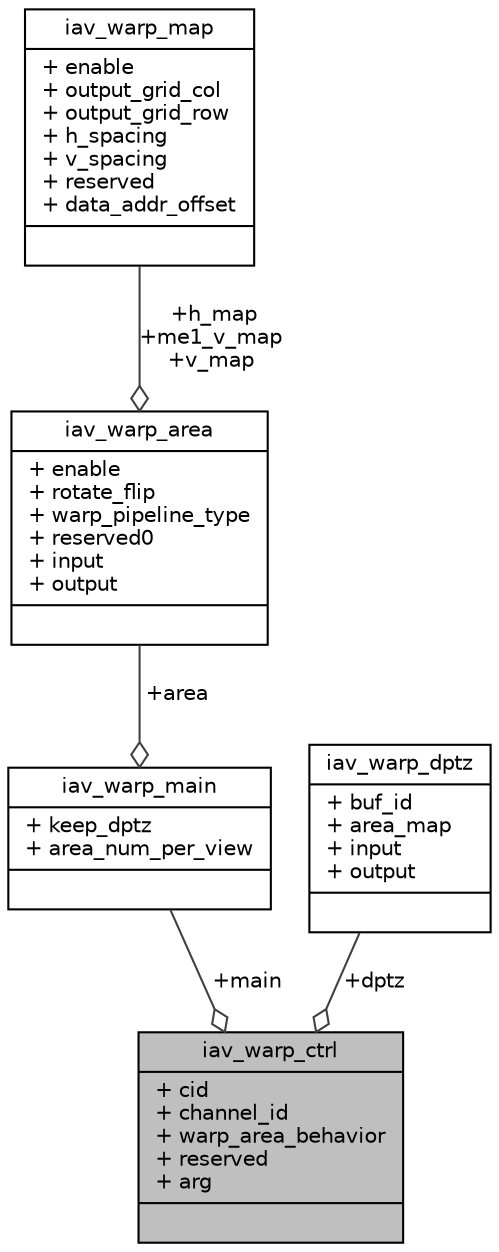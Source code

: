 digraph "iav_warp_ctrl"
{
 // INTERACTIVE_SVG=YES
 // LATEX_PDF_SIZE
  bgcolor="transparent";
  edge [fontname="Helvetica",fontsize="10",labelfontname="Helvetica",labelfontsize="10"];
  node [fontname="Helvetica",fontsize="10",shape=record];
  Node1 [label="{iav_warp_ctrl\n|+ cid\l+ channel_id\l+ warp_area_behavior\l+ reserved\l+ arg\l|}",height=0.2,width=0.4,color="black", fillcolor="grey75", style="filled", fontcolor="black",tooltip=" "];
  Node2 -> Node1 [color="grey25",fontsize="10",style="solid",label=" +main" ,arrowhead="odiamond",fontname="Helvetica"];
  Node2 [label="{iav_warp_main\n|+ keep_dptz\l+ area_num_per_view\l|}",height=0.2,width=0.4,color="black",URL="$d6/dbb/structiav__warp__main.html",tooltip=" "];
  Node3 -> Node2 [color="grey25",fontsize="10",style="solid",label=" +area" ,arrowhead="odiamond",fontname="Helvetica"];
  Node3 [label="{iav_warp_area\n|+ enable\l+ rotate_flip\l+ warp_pipeline_type\l+ reserved0\l+ input\l+ output\l|}",height=0.2,width=0.4,color="black",URL="$dd/d95/structiav__warp__area.html",tooltip=" "];
  Node4 -> Node3 [color="grey25",fontsize="10",style="solid",label=" +h_map\n+me1_v_map\n+v_map" ,arrowhead="odiamond",fontname="Helvetica"];
  Node4 [label="{iav_warp_map\n|+ enable\l+ output_grid_col\l+ output_grid_row\l+ h_spacing\l+ v_spacing\l+ reserved\l+ data_addr_offset\l|}",height=0.2,width=0.4,color="black",URL="$db/d84/structiav__warp__map.html",tooltip=" "];
  Node5 -> Node1 [color="grey25",fontsize="10",style="solid",label=" +dptz" ,arrowhead="odiamond",fontname="Helvetica"];
  Node5 [label="{iav_warp_dptz\n|+ buf_id\l+ area_map\l+ input\l+ output\l|}",height=0.2,width=0.4,color="black",URL="$d8/dcb/structiav__warp__dptz.html",tooltip=" "];
}

